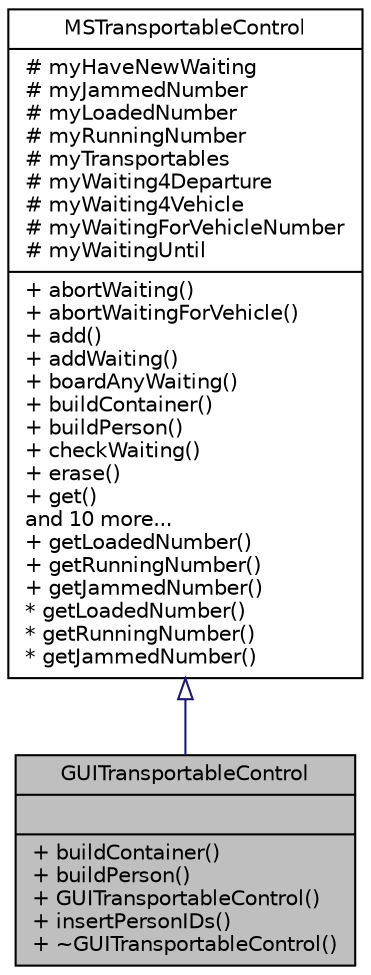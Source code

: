 digraph "GUITransportableControl"
{
  edge [fontname="Helvetica",fontsize="10",labelfontname="Helvetica",labelfontsize="10"];
  node [fontname="Helvetica",fontsize="10",shape=record];
  Node2 [label="{GUITransportableControl\n||+ buildContainer()\l+ buildPerson()\l+ GUITransportableControl()\l+ insertPersonIDs()\l+ ~GUITransportableControl()\l}",height=0.2,width=0.4,color="black", fillcolor="grey75", style="filled", fontcolor="black"];
  Node3 -> Node2 [dir="back",color="midnightblue",fontsize="10",style="solid",arrowtail="onormal",fontname="Helvetica"];
  Node3 [label="{MSTransportableControl\n|# myHaveNewWaiting\l# myJammedNumber\l# myLoadedNumber\l# myRunningNumber\l# myTransportables\l# myWaiting4Departure\l# myWaiting4Vehicle\l# myWaitingForVehicleNumber\l# myWaitingUntil\l|+ abortWaiting()\l+ abortWaitingForVehicle()\l+ add()\l+ addWaiting()\l+ boardAnyWaiting()\l+ buildContainer()\l+ buildPerson()\l+ checkWaiting()\l+ erase()\l+ get()\land 10 more...\l+ getLoadedNumber()\l+ getRunningNumber()\l+ getJammedNumber()\l* getLoadedNumber()\l* getRunningNumber()\l* getJammedNumber()\l}",height=0.2,width=0.4,color="black", fillcolor="white", style="filled",URL="$d9/d03/class_m_s_transportable_control.html"];
}
